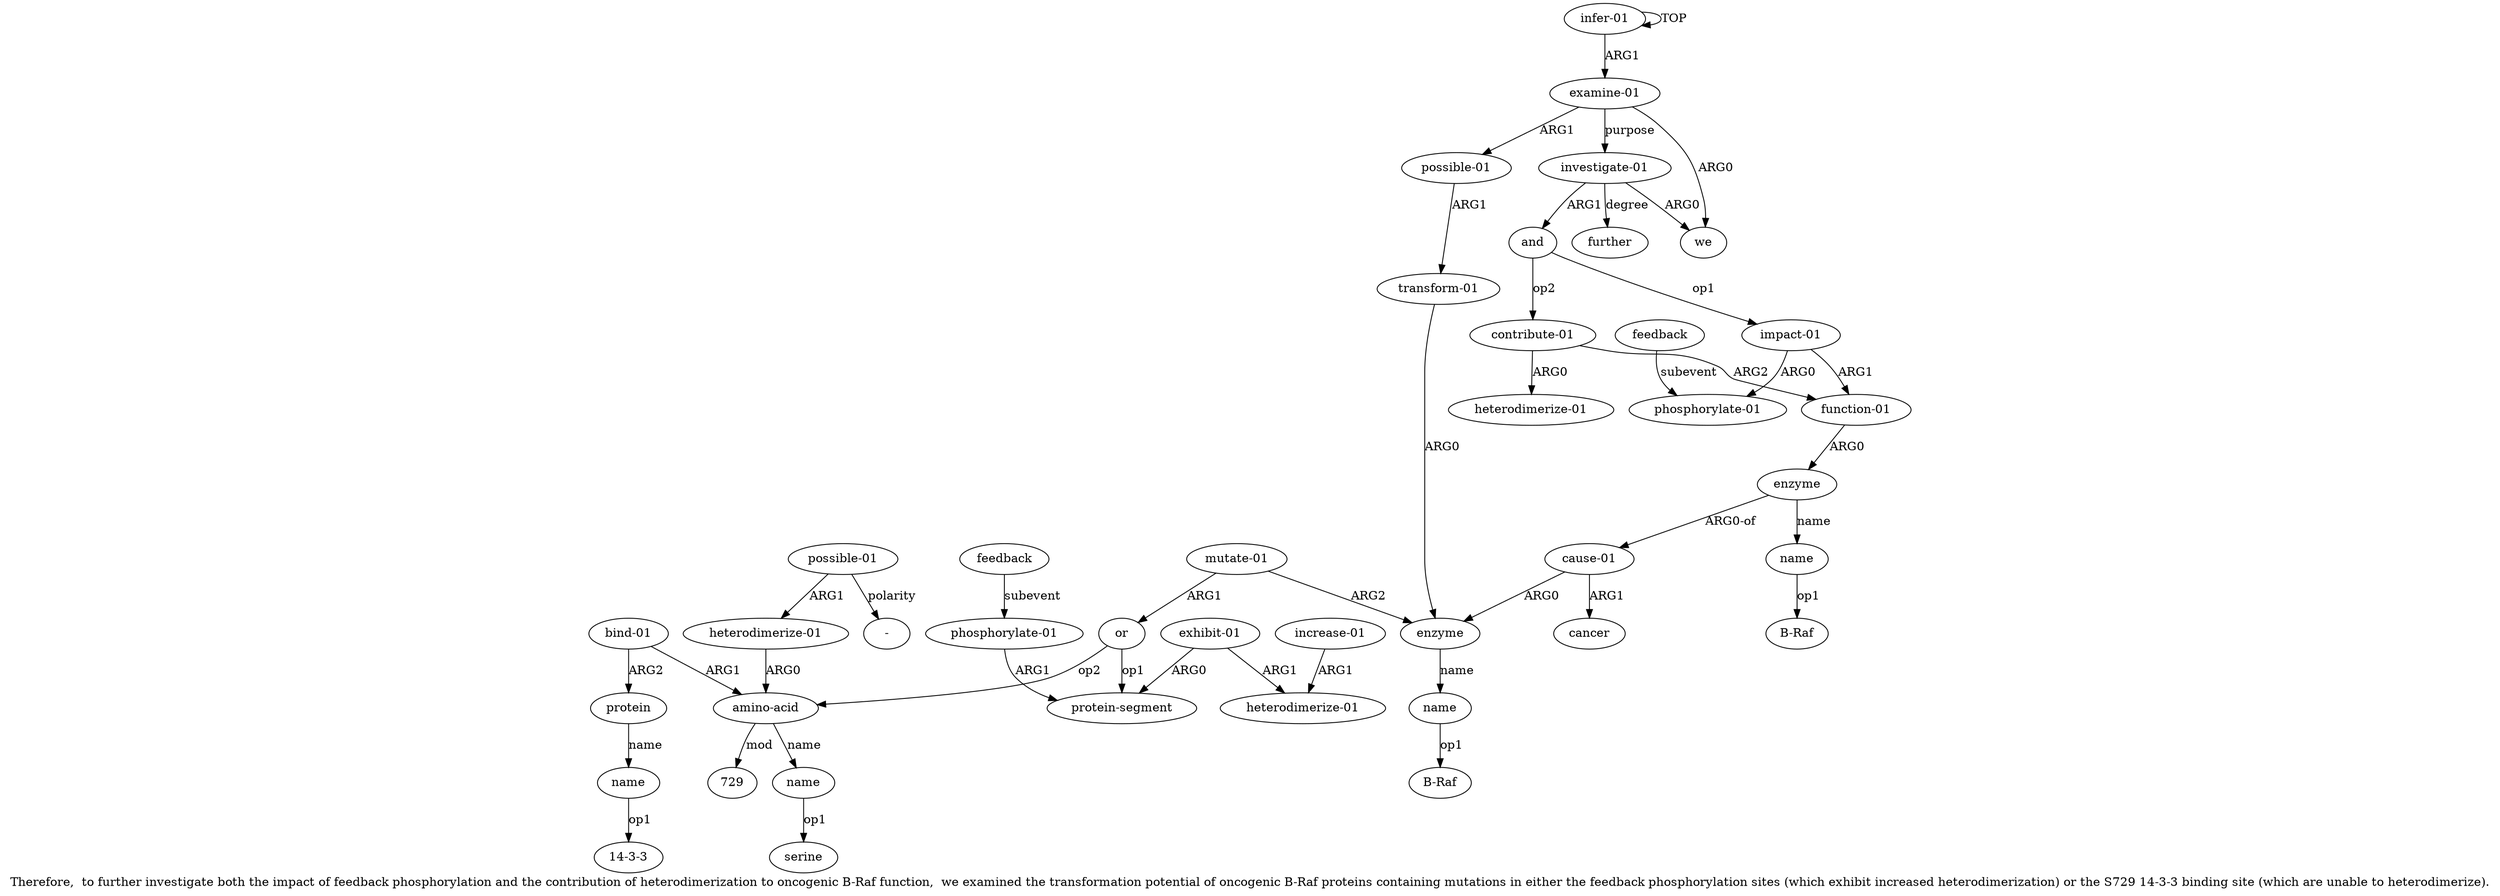 digraph  {
	graph [label="Therefore,  to further investigate both the impact of feedback phosphorylation and the contribution of heterodimerization to oncogenic \
B-Raf function,  we examined the transformation potential of oncogenic B-Raf proteins containing mutations in either the feedback \
phosphorylation sites (which exhibit increased heterodimerization) or the S729 14-3-3 binding site (which are unable to heterodimerize)\
."];
	node [label="\N"];
	a20	 [color=black,
		gold_ind=20,
		gold_label=protein,
		label=protein,
		test_ind=20,
		test_label=protein];
	a21	 [color=black,
		gold_ind=21,
		gold_label=name,
		label=name,
		test_ind=21,
		test_label=name];
	a20 -> a21 [key=0,
	color=black,
	gold_label=name,
	label=name,
	test_label=name];
"a21 14-3-3" [color=black,
	gold_ind=-1,
	gold_label="14-3-3",
	label="14-3-3",
	test_ind=-1,
	test_label="14-3-3"];
a21 -> "a21 14-3-3" [key=0,
color=black,
gold_label=op1,
label=op1,
test_label=op1];
a22 [color=black,
gold_ind=22,
gold_label="heterodimerize-01",
label="heterodimerize-01",
test_ind=22,
test_label="heterodimerize-01"];
a17 [color=black,
gold_ind=17,
gold_label="amino-acid",
label="amino-acid",
test_ind=17,
test_label="amino-acid"];
a22 -> a17 [key=0,
color=black,
gold_label=ARG0,
label=ARG0,
test_label=ARG0];
a23 [color=black,
gold_ind=23,
gold_label="possible-01",
label="possible-01",
test_ind=23,
test_label="possible-01"];
a23 -> a22 [key=0,
color=black,
gold_label=ARG1,
label=ARG1,
test_label=ARG1];
"a23 -" [color=black,
gold_ind=-1,
gold_label="-",
label="-",
test_ind=-1,
test_label="-"];
a23 -> "a23 -" [key=0,
color=black,
gold_label=polarity,
label=polarity,
test_label=polarity];
a24 [color=black,
gold_ind=24,
gold_label="investigate-01",
label="investigate-01",
test_ind=24,
test_label="investigate-01"];
a25 [color=black,
gold_ind=25,
gold_label=and,
label=and,
test_ind=25,
test_label=and];
a24 -> a25 [key=0,
color=black,
gold_label=ARG1,
label=ARG1,
test_label=ARG1];
a34 [color=black,
gold_ind=34,
gold_label=further,
label=further,
test_ind=34,
test_label=further];
a24 -> a34 [key=0,
color=black,
gold_label=degree,
label=degree,
test_label=degree];
a2 [color=black,
gold_ind=2,
gold_label=we,
label=we,
test_ind=2,
test_label=we];
a24 -> a2 [key=0,
color=black,
gold_label=ARG0,
label=ARG0,
test_label=ARG0];
a26 [color=black,
gold_ind=26,
gold_label="impact-01",
label="impact-01",
test_ind=26,
test_label="impact-01"];
a25 -> a26 [key=0,
color=black,
gold_label=op1,
label=op1,
test_label=op1];
a29 [color=black,
gold_ind=29,
gold_label="contribute-01",
label="contribute-01",
test_ind=29,
test_label="contribute-01"];
a25 -> a29 [key=0,
color=black,
gold_label=op2,
label=op2,
test_label=op2];
a27 [color=black,
gold_ind=27,
gold_label="phosphorylate-01",
label="phosphorylate-01",
test_ind=27,
test_label="phosphorylate-01"];
a26 -> a27 [key=0,
color=black,
gold_label=ARG0,
label=ARG0,
test_label=ARG0];
a31 [color=black,
gold_ind=31,
gold_label="function-01",
label="function-01",
test_ind=31,
test_label="function-01"];
a26 -> a31 [key=0,
color=black,
gold_label=ARG1,
label=ARG1,
test_label=ARG1];
a28 [color=black,
gold_ind=28,
gold_label=feedback,
label=feedback,
test_ind=28,
test_label=feedback];
a28 -> a27 [key=0,
color=black,
gold_label=subevent,
label=subevent,
test_label=subevent];
a29 -> a31 [key=0,
color=black,
gold_label=ARG2,
label=ARG2,
test_label=ARG2];
a30 [color=black,
gold_ind=30,
gold_label="heterodimerize-01",
label="heterodimerize-01",
test_ind=30,
test_label="heterodimerize-01"];
a29 -> a30 [key=0,
color=black,
gold_label=ARG0,
label=ARG0,
test_label=ARG0];
a32 [color=black,
gold_ind=32,
gold_label=enzyme,
label=enzyme,
test_ind=32,
test_label=enzyme];
a31 -> a32 [key=0,
color=black,
gold_label=ARG0,
label=ARG0,
test_label=ARG0];
"a6 B-Raf" [color=black,
gold_ind=-1,
gold_label="B-Raf",
label="B-Raf",
test_ind=-1,
test_label="B-Raf"];
a33 [color=black,
gold_ind=33,
gold_label=name,
label=name,
test_ind=33,
test_label=name];
"a33 B-Raf" [color=black,
gold_ind=-1,
gold_label="B-Raf",
label="B-Raf",
test_ind=-1,
test_label="B-Raf"];
a33 -> "a33 B-Raf" [key=0,
color=black,
gold_label=op1,
label=op1,
test_label=op1];
"a17 729" [color=black,
gold_ind=-1,
gold_label=729,
label=729,
test_ind=-1,
test_label=729];
a32 -> a33 [key=0,
color=black,
gold_label=name,
label=name,
test_label=name];
a7 [color=black,
gold_ind=7,
gold_label="cause-01",
label="cause-01",
test_ind=7,
test_label="cause-01"];
a32 -> a7 [key=0,
color=black,
gold_label="ARG0-of",
label="ARG0-of",
test_label="ARG0-of"];
a15 [color=black,
gold_ind=15,
gold_label="heterodimerize-01",
label="heterodimerize-01",
test_ind=15,
test_label="heterodimerize-01"];
a14 [color=black,
gold_ind=14,
gold_label="exhibit-01",
label="exhibit-01",
test_ind=14,
test_label="exhibit-01"];
a14 -> a15 [key=0,
color=black,
gold_label=ARG1,
label=ARG1,
test_label=ARG1];
a11 [color=black,
gold_ind=11,
gold_label="protein-segment",
label="protein-segment",
test_ind=11,
test_label="protein-segment"];
a14 -> a11 [key=0,
color=black,
gold_label=ARG0,
label=ARG0,
test_label=ARG0];
a17 -> "a17 729" [key=0,
color=black,
gold_label=mod,
label=mod,
test_label=mod];
a18 [color=black,
gold_ind=18,
gold_label=name,
label=name,
test_ind=18,
test_label=name];
a17 -> a18 [key=0,
color=black,
gold_label=name,
label=name,
test_label=name];
a16 [color=black,
gold_ind=16,
gold_label="increase-01",
label="increase-01",
test_ind=16,
test_label="increase-01"];
a16 -> a15 [key=0,
color=black,
gold_label=ARG1,
label=ARG1,
test_label=ARG1];
a10 [color=black,
gold_ind=10,
gold_label=or,
label=or,
test_ind=10,
test_label=or];
a10 -> a17 [key=0,
color=black,
gold_label=op2,
label=op2,
test_label=op2];
a10 -> a11 [key=0,
color=black,
gold_label=op1,
label=op1,
test_label=op1];
a13 [color=black,
gold_ind=13,
gold_label=feedback,
label=feedback,
test_ind=13,
test_label=feedback];
a12 [color=black,
gold_ind=12,
gold_label="phosphorylate-01",
label="phosphorylate-01",
test_ind=12,
test_label="phosphorylate-01"];
a13 -> a12 [key=0,
color=black,
gold_label=subevent,
label=subevent,
test_label=subevent];
a12 -> a11 [key=0,
color=black,
gold_label=ARG1,
label=ARG1,
test_label=ARG1];
a19 [color=black,
gold_ind=19,
gold_label="bind-01",
label="bind-01",
test_ind=19,
test_label="bind-01"];
a19 -> a20 [key=0,
color=black,
gold_label=ARG2,
label=ARG2,
test_label=ARG2];
a19 -> a17 [key=0,
color=black,
gold_label=ARG1,
label=ARG1,
test_label=ARG1];
"a18 serine" [color=black,
gold_ind=-1,
gold_label=serine,
label=serine,
test_ind=-1,
test_label=serine];
a18 -> "a18 serine" [key=0,
color=black,
gold_label=op1,
label=op1,
test_label=op1];
a1 [color=black,
gold_ind=1,
gold_label="examine-01",
label="examine-01",
test_ind=1,
test_label="examine-01"];
a1 -> a24 [key=0,
color=black,
gold_label=purpose,
label=purpose,
test_label=purpose];
a3 [color=black,
gold_ind=3,
gold_label="possible-01",
label="possible-01",
test_ind=3,
test_label="possible-01"];
a1 -> a3 [key=0,
color=black,
gold_label=ARG1,
label=ARG1,
test_label=ARG1];
a1 -> a2 [key=0,
color=black,
gold_label=ARG0,
label=ARG0,
test_label=ARG0];
a0 [color=black,
gold_ind=0,
gold_label="infer-01",
label="infer-01",
test_ind=0,
test_label="infer-01"];
a0 -> a1 [key=0,
color=black,
gold_label=ARG1,
label=ARG1,
test_label=ARG1];
a0 -> a0 [key=0,
color=black,
gold_label=TOP,
label=TOP,
test_label=TOP];
a4 [color=black,
gold_ind=4,
gold_label="transform-01",
label="transform-01",
test_ind=4,
test_label="transform-01"];
a3 -> a4 [key=0,
color=black,
gold_label=ARG1,
label=ARG1,
test_label=ARG1];
a5 [color=black,
gold_ind=5,
gold_label=enzyme,
label=enzyme,
test_ind=5,
test_label=enzyme];
a6 [color=black,
gold_ind=6,
gold_label=name,
label=name,
test_ind=6,
test_label=name];
a5 -> a6 [key=0,
color=black,
gold_label=name,
label=name,
test_label=name];
a4 -> a5 [key=0,
color=black,
gold_label=ARG0,
label=ARG0,
test_label=ARG0];
a7 -> a5 [key=0,
color=black,
gold_label=ARG0,
label=ARG0,
test_label=ARG0];
a8 [color=black,
gold_ind=8,
gold_label=cancer,
label=cancer,
test_ind=8,
test_label=cancer];
a7 -> a8 [key=0,
color=black,
gold_label=ARG1,
label=ARG1,
test_label=ARG1];
a6 -> "a6 B-Raf" [key=0,
color=black,
gold_label=op1,
label=op1,
test_label=op1];
a9 [color=black,
gold_ind=9,
gold_label="mutate-01",
label="mutate-01",
test_ind=9,
test_label="mutate-01"];
a9 -> a10 [key=0,
color=black,
gold_label=ARG1,
label=ARG1,
test_label=ARG1];
a9 -> a5 [key=0,
color=black,
gold_label=ARG2,
label=ARG2,
test_label=ARG2];
}
